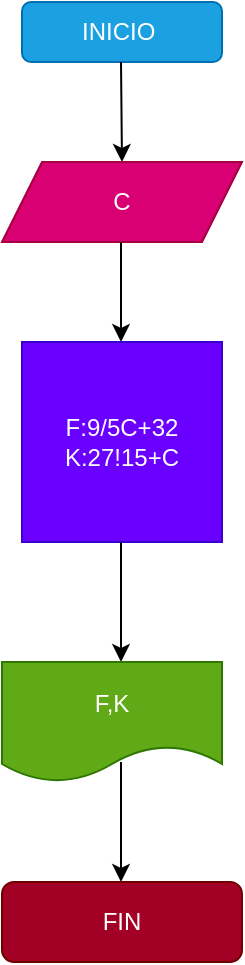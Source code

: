 <mxfile>
    <diagram id="4aKBxHqgza3pWEBFzN3d" name="Página-1">
        <mxGraphModel dx="637" dy="397" grid="1" gridSize="10" guides="1" tooltips="1" connect="1" arrows="1" fold="1" page="1" pageScale="1" pageWidth="827" pageHeight="1169" math="0" shadow="0">
            <root>
                <mxCell id="0"/>
                <mxCell id="1" parent="0"/>
                <mxCell id="2" value="INICIO&amp;nbsp;" style="rounded=1;whiteSpace=wrap;html=1;fillColor=#1ba1e2;fontColor=#ffffff;strokeColor=#006EAF;" parent="1" vertex="1">
                    <mxGeometry x="220" y="50" width="100" height="30" as="geometry"/>
                </mxCell>
                <mxCell id="3" value="" style="endArrow=classic;html=1;" parent="1" edge="1">
                    <mxGeometry width="50" height="50" relative="1" as="geometry">
                        <mxPoint x="269.5" y="80" as="sourcePoint"/>
                        <mxPoint x="270" y="130" as="targetPoint"/>
                    </mxGeometry>
                </mxCell>
                <mxCell id="4" value="C" style="shape=parallelogram;perimeter=parallelogramPerimeter;whiteSpace=wrap;html=1;fixedSize=1;fillColor=#d80073;fontColor=#ffffff;strokeColor=#A50040;" parent="1" vertex="1">
                    <mxGeometry x="210" y="130" width="120" height="40" as="geometry"/>
                </mxCell>
                <mxCell id="5" value="" style="endArrow=classic;html=1;" parent="1" edge="1">
                    <mxGeometry width="50" height="50" relative="1" as="geometry">
                        <mxPoint x="269.5" y="170" as="sourcePoint"/>
                        <mxPoint x="269.5" y="220" as="targetPoint"/>
                    </mxGeometry>
                </mxCell>
                <mxCell id="6" value="F:9/5C+32&lt;br&gt;K:27!15+C" style="whiteSpace=wrap;html=1;aspect=fixed;fillColor=#6a00ff;fontColor=#ffffff;strokeColor=#3700CC;" parent="1" vertex="1">
                    <mxGeometry x="220" y="220" width="100" height="100" as="geometry"/>
                </mxCell>
                <mxCell id="7" value="" style="endArrow=classic;html=1;" parent="1" edge="1">
                    <mxGeometry width="50" height="50" relative="1" as="geometry">
                        <mxPoint x="269.5" y="320" as="sourcePoint"/>
                        <mxPoint x="269.5" y="380" as="targetPoint"/>
                    </mxGeometry>
                </mxCell>
                <mxCell id="8" value="F,K" style="shape=document;whiteSpace=wrap;html=1;boundedLbl=1;fillColor=#60a917;fontColor=#ffffff;strokeColor=#2D7600;" parent="1" vertex="1">
                    <mxGeometry x="210" y="380" width="110" height="60" as="geometry"/>
                </mxCell>
                <mxCell id="9" value="" style="endArrow=classic;html=1;" parent="1" edge="1">
                    <mxGeometry width="50" height="50" relative="1" as="geometry">
                        <mxPoint x="269.5" y="430" as="sourcePoint"/>
                        <mxPoint x="269.5" y="490" as="targetPoint"/>
                    </mxGeometry>
                </mxCell>
                <mxCell id="10" value="FIN" style="rounded=1;whiteSpace=wrap;html=1;fillColor=#a20025;fontColor=#ffffff;strokeColor=#6F0000;" parent="1" vertex="1">
                    <mxGeometry x="210" y="490" width="120" height="40" as="geometry"/>
                </mxCell>
            </root>
        </mxGraphModel>
    </diagram>
</mxfile>